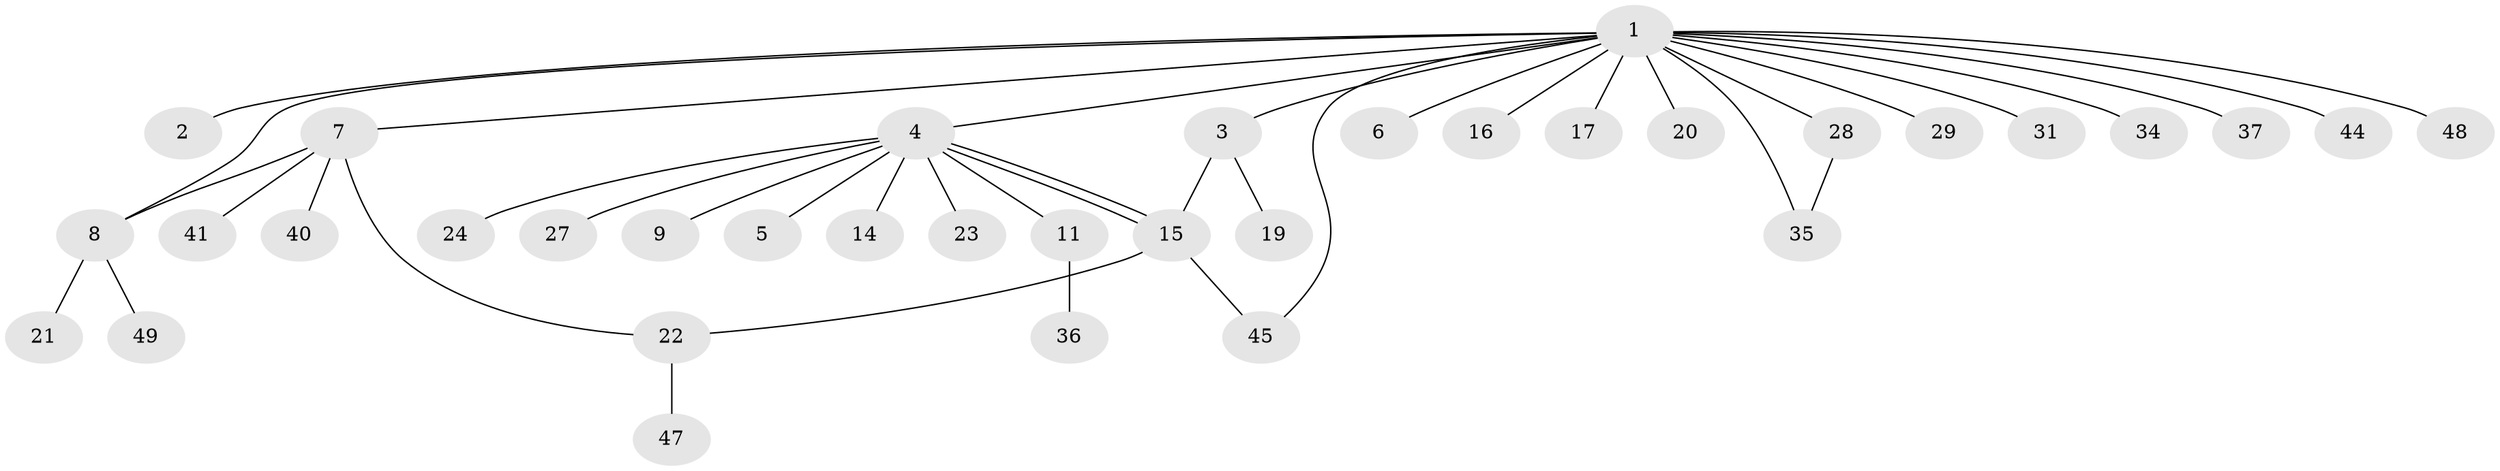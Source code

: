 // Generated by graph-tools (version 1.1) at 2025/23/03/03/25 07:23:55]
// undirected, 35 vertices, 40 edges
graph export_dot {
graph [start="1"]
  node [color=gray90,style=filled];
  1 [super="+10"];
  2 [super="+33"];
  3 [super="+13"];
  4 [super="+12"];
  5;
  6;
  7 [super="+30"];
  8 [super="+18"];
  9;
  11;
  14;
  15 [super="+46"];
  16 [super="+25"];
  17;
  19;
  20 [super="+26"];
  21 [super="+50"];
  22 [super="+42"];
  23 [super="+39"];
  24;
  27;
  28 [super="+38"];
  29 [super="+32"];
  31;
  34;
  35 [super="+43"];
  36;
  37;
  40;
  41;
  44;
  45;
  47;
  48;
  49;
  1 -- 2;
  1 -- 3;
  1 -- 4;
  1 -- 6;
  1 -- 7;
  1 -- 8;
  1 -- 16;
  1 -- 17;
  1 -- 28;
  1 -- 29;
  1 -- 31;
  1 -- 34;
  1 -- 37;
  1 -- 44;
  1 -- 45;
  1 -- 48;
  1 -- 20;
  1 -- 35;
  3 -- 19;
  3 -- 15;
  4 -- 5;
  4 -- 9;
  4 -- 11;
  4 -- 14;
  4 -- 15;
  4 -- 15;
  4 -- 23;
  4 -- 24;
  4 -- 27;
  7 -- 22;
  7 -- 40;
  7 -- 41;
  7 -- 8;
  8 -- 21;
  8 -- 49;
  11 -- 36;
  15 -- 45;
  15 -- 22;
  22 -- 47;
  28 -- 35;
}
